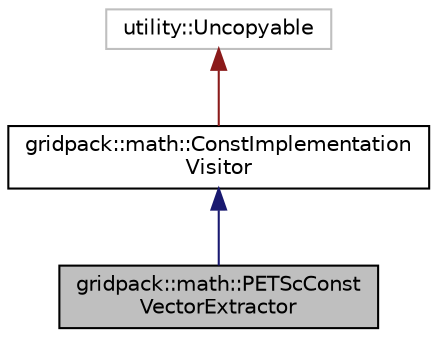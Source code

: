 digraph "gridpack::math::PETScConstVectorExtractor"
{
  edge [fontname="Helvetica",fontsize="10",labelfontname="Helvetica",labelfontsize="10"];
  node [fontname="Helvetica",fontsize="10",shape=record];
  Node1 [label="gridpack::math::PETScConst\lVectorExtractor",height=0.2,width=0.4,color="black", fillcolor="grey75", style="filled" fontcolor="black"];
  Node2 -> Node1 [dir="back",color="midnightblue",fontsize="10",style="solid",fontname="Helvetica"];
  Node2 [label="gridpack::math::ConstImplementation\lVisitor",height=0.2,width=0.4,color="black", fillcolor="white", style="filled",URL="$classgridpack_1_1math_1_1_const_implementation_visitor.html"];
  Node3 -> Node2 [dir="back",color="firebrick4",fontsize="10",style="solid",fontname="Helvetica"];
  Node3 [label="utility::Uncopyable",height=0.2,width=0.4,color="grey75", fillcolor="white", style="filled"];
}
